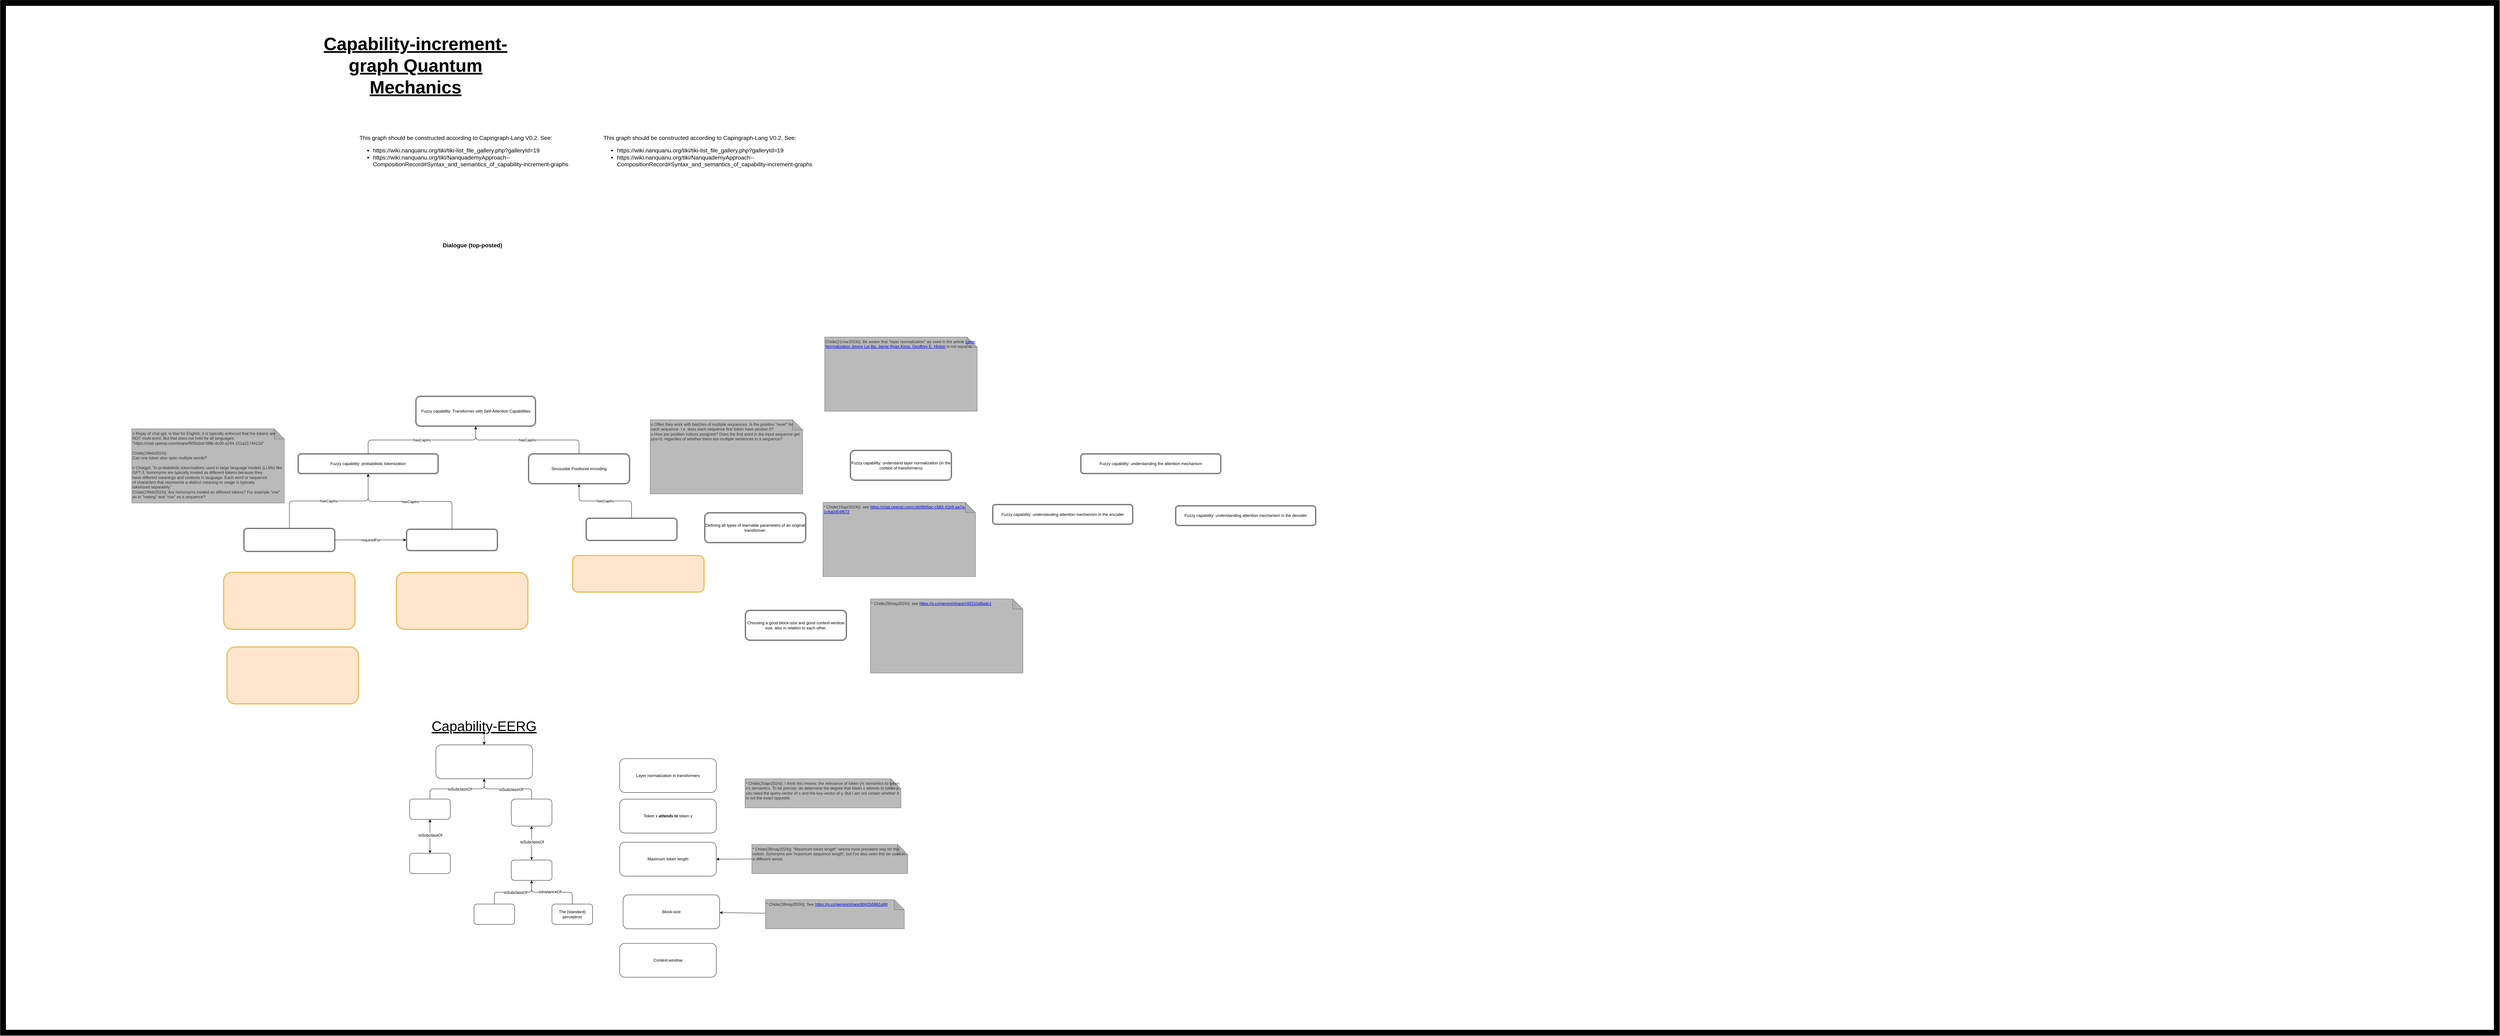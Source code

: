 <mxfile pages="2">
    <diagram id="AA55DDw83Qh9yjEBtLau" name="orcoba-structure">
        <mxGraphModel dx="-3634" dy="8698" grid="1" gridSize="10" guides="1" tooltips="1" connect="1" arrows="1" fold="1" page="1" pageScale="1" pageWidth="850" pageHeight="1100" math="0" shadow="0">
            <root>
                <mxCell id="0"/>
                <mxCell id="1" parent="0"/>
                <mxCell id="4" value="" style="rounded=0;whiteSpace=wrap;html=1;fillColor=none;strokeWidth=17;movable=0;resizable=0;rotatable=0;deletable=0;editable=0;connectable=0;" parent="1" vertex="1">
                    <mxGeometry x="5780" y="-7506.27" width="7360" height="3040" as="geometry"/>
                </mxCell>
                <mxCell id="5" value="Fuzzy capability: Transformer with Self-Attention Capabilities" style="shape=ext;double=1;rounded=1;whiteSpace=wrap;html=1;" parent="1" vertex="1">
                    <mxGeometry x="6997.5" y="-6346" width="355" height="90" as="geometry"/>
                </mxCell>
                <mxCell id="6" value="&amp;nbsp;" style="text;whiteSpace=wrap;html=1;" parent="1" vertex="1">
                    <mxGeometry x="7180" y="-6116" width="30" height="30" as="geometry"/>
                </mxCell>
                <mxCell id="76" value="" style="edgeStyle=none;html=1;" parent="1" source="7" target="8" edge="1">
                    <mxGeometry relative="1" as="geometry"/>
                </mxCell>
                <mxCell id="78" value="" style="edgeStyle=none;html=1;" parent="1" source="7" target="8" edge="1">
                    <mxGeometry relative="1" as="geometry"/>
                </mxCell>
                <mxCell id="7" value="Capability-EERG" style="text;html=1;strokeColor=none;fillColor=none;align=center;verticalAlign=middle;whiteSpace=wrap;rounded=0;fontSize=41;fontStyle=4" parent="1" vertex="1">
                    <mxGeometry x="6980" y="-5386" width="440" height="30" as="geometry"/>
                </mxCell>
                <mxCell id="77" value="" style="edgeStyle=none;html=1;" parent="1" source="8" target="7" edge="1">
                    <mxGeometry relative="1" as="geometry"/>
                </mxCell>
                <mxCell id="8" value="" style="rounded=1;whiteSpace=wrap;html=1;fontSize=12;" parent="1" vertex="1">
                    <mxGeometry x="7057.5" y="-5316" width="285" height="100" as="geometry"/>
                </mxCell>
                <mxCell id="58" value="" style="edgeStyle=none;html=1;" parent="1" source="9" target="21" edge="1">
                    <mxGeometry relative="1" as="geometry"/>
                </mxCell>
                <mxCell id="9" value="" style="rounded=1;whiteSpace=wrap;html=1;fontSize=12;" parent="1" vertex="1">
                    <mxGeometry x="6980" y="-5156" width="120" height="60" as="geometry"/>
                </mxCell>
                <mxCell id="59" value="" style="edgeStyle=none;html=1;" parent="1" source="10" target="11" edge="1">
                    <mxGeometry relative="1" as="geometry"/>
                </mxCell>
                <mxCell id="10" value="" style="rounded=1;whiteSpace=wrap;html=1;fontSize=12;" parent="1" vertex="1">
                    <mxGeometry x="7280" y="-5156" width="120" height="80" as="geometry"/>
                </mxCell>
                <mxCell id="11" value="" style="rounded=1;whiteSpace=wrap;html=1;fontSize=12;" parent="1" vertex="1">
                    <mxGeometry x="7280" y="-4976" width="120" height="60" as="geometry"/>
                </mxCell>
                <mxCell id="12" value="" style="endArrow=classic;html=1;fontSize=12;edgeStyle=orthogonalEdgeStyle;" parent="1" source="9" target="8" edge="1">
                    <mxGeometry relative="1" as="geometry">
                        <mxPoint x="7032.5" y="-5176" as="sourcePoint"/>
                        <mxPoint x="7132.5" y="-5176" as="targetPoint"/>
                    </mxGeometry>
                </mxCell>
                <mxCell id="13" value="Label" style="edgeLabel;resizable=0;html=1;align=center;verticalAlign=middle;" parent="12" connectable="0" vertex="1">
                    <mxGeometry relative="1" as="geometry"/>
                </mxCell>
                <mxCell id="14" value="&lt;div&gt;isSubclassOf&lt;/div&gt;" style="edgeLabel;html=1;align=center;verticalAlign=middle;resizable=0;points=[];fontSize=12;" parent="12" vertex="1" connectable="0">
                    <mxGeometry x="0.07" y="-1" relative="1" as="geometry">
                        <mxPoint as="offset"/>
                    </mxGeometry>
                </mxCell>
                <mxCell id="15" value="" style="endArrow=classic;html=1;fontSize=12;edgeStyle=orthogonalEdgeStyle;" parent="1" source="10" target="8" edge="1">
                    <mxGeometry relative="1" as="geometry">
                        <mxPoint x="7300" y="-5186" as="sourcePoint"/>
                        <mxPoint x="7400" y="-5186" as="targetPoint"/>
                    </mxGeometry>
                </mxCell>
                <mxCell id="16" value="Label" style="edgeLabel;resizable=0;html=1;align=center;verticalAlign=middle;" parent="15" connectable="0" vertex="1">
                    <mxGeometry relative="1" as="geometry"/>
                </mxCell>
                <mxCell id="17" value="&lt;div&gt;isSubclassOf&lt;/div&gt;" style="edgeLabel;html=1;align=center;verticalAlign=middle;resizable=0;points=[];fontSize=12;" parent="15" vertex="1" connectable="0">
                    <mxGeometry x="-0.086" y="2" relative="1" as="geometry">
                        <mxPoint as="offset"/>
                    </mxGeometry>
                </mxCell>
                <mxCell id="18" value="" style="endArrow=classic;html=1;fontSize=12;edgeStyle=orthogonalEdgeStyle;" parent="1" source="11" target="10" edge="1">
                    <mxGeometry relative="1" as="geometry">
                        <mxPoint x="6950" y="-5036" as="sourcePoint"/>
                        <mxPoint x="7090" y="-5086" as="targetPoint"/>
                    </mxGeometry>
                </mxCell>
                <mxCell id="19" value="Label" style="edgeLabel;resizable=0;html=1;align=center;verticalAlign=middle;" parent="18" connectable="0" vertex="1">
                    <mxGeometry relative="1" as="geometry"/>
                </mxCell>
                <mxCell id="20" value="&lt;div&gt;isSubclassOf&lt;/div&gt;" style="edgeLabel;html=1;align=center;verticalAlign=middle;resizable=0;points=[];fontSize=12;" parent="18" vertex="1" connectable="0">
                    <mxGeometry x="0.07" y="-1" relative="1" as="geometry">
                        <mxPoint as="offset"/>
                    </mxGeometry>
                </mxCell>
                <mxCell id="21" value="" style="rounded=1;whiteSpace=wrap;html=1;fontSize=12;" parent="1" vertex="1">
                    <mxGeometry x="6980" y="-4996" width="120" height="60" as="geometry"/>
                </mxCell>
                <mxCell id="22" value="" style="endArrow=classic;html=1;fontSize=12;edgeStyle=orthogonalEdgeStyle;" parent="1" source="21" target="9" edge="1">
                    <mxGeometry relative="1" as="geometry">
                        <mxPoint x="6940" y="-5006" as="sourcePoint"/>
                        <mxPoint x="6940" y="-5086" as="targetPoint"/>
                    </mxGeometry>
                </mxCell>
                <mxCell id="23" value="Label" style="edgeLabel;resizable=0;html=1;align=center;verticalAlign=middle;" parent="22" connectable="0" vertex="1">
                    <mxGeometry relative="1" as="geometry"/>
                </mxCell>
                <mxCell id="24" value="&lt;div&gt;isSubclassOf&lt;/div&gt;" style="edgeLabel;html=1;align=center;verticalAlign=middle;resizable=0;points=[];fontSize=12;" parent="22" vertex="1" connectable="0">
                    <mxGeometry x="0.07" y="-1" relative="1" as="geometry">
                        <mxPoint as="offset"/>
                    </mxGeometry>
                </mxCell>
                <mxCell id="25" value="" style="rounded=1;whiteSpace=wrap;html=1;fontSize=12;" parent="1" vertex="1">
                    <mxGeometry x="7170" y="-4846" width="120" height="60" as="geometry"/>
                </mxCell>
                <mxCell id="26" value="&lt;div&gt;The (standard) perceptron&lt;br&gt;&lt;/div&gt;" style="rounded=1;whiteSpace=wrap;html=1;fontSize=12;" parent="1" vertex="1">
                    <mxGeometry x="7400" y="-4846" width="120" height="60" as="geometry"/>
                </mxCell>
                <mxCell id="27" value="" style="endArrow=classic;html=1;fontSize=12;edgeStyle=orthogonalEdgeStyle;" parent="1" source="25" target="11" edge="1">
                    <mxGeometry relative="1" as="geometry">
                        <mxPoint x="7209.76" y="-4911" as="sourcePoint"/>
                        <mxPoint x="7209.76" y="-5021" as="targetPoint"/>
                    </mxGeometry>
                </mxCell>
                <mxCell id="28" value="Label" style="edgeLabel;resizable=0;html=1;align=center;verticalAlign=middle;" parent="27" connectable="0" vertex="1">
                    <mxGeometry relative="1" as="geometry"/>
                </mxCell>
                <mxCell id="29" value="&lt;div&gt;isSubclassOf&lt;/div&gt;" style="edgeLabel;html=1;align=center;verticalAlign=middle;resizable=0;points=[];fontSize=12;" parent="27" vertex="1" connectable="0">
                    <mxGeometry x="0.07" y="-1" relative="1" as="geometry">
                        <mxPoint as="offset"/>
                    </mxGeometry>
                </mxCell>
                <mxCell id="30" value="" style="endArrow=classic;html=1;fontSize=12;edgeStyle=orthogonalEdgeStyle;" parent="1" source="26" target="11" edge="1">
                    <mxGeometry relative="1" as="geometry">
                        <mxPoint x="7260" y="-4836" as="sourcePoint"/>
                        <mxPoint x="7350" y="-4906" as="targetPoint"/>
                    </mxGeometry>
                </mxCell>
                <mxCell id="31" value="Label" style="edgeLabel;resizable=0;html=1;align=center;verticalAlign=middle;" parent="30" connectable="0" vertex="1">
                    <mxGeometry relative="1" as="geometry"/>
                </mxCell>
                <mxCell id="32" value="isInstanceOf" style="edgeLabel;html=1;align=center;verticalAlign=middle;resizable=0;points=[];fontSize=12;" parent="30" vertex="1" connectable="0">
                    <mxGeometry x="0.07" y="-1" relative="1" as="geometry">
                        <mxPoint as="offset"/>
                    </mxGeometry>
                </mxCell>
                <mxCell id="33" value="" style="shape=ext;double=1;rounded=1;whiteSpace=wrap;html=1;fontSize=12;" parent="1" vertex="1">
                    <mxGeometry x="6970" y="-5953.5" width="270" height="65" as="geometry"/>
                </mxCell>
                <mxCell id="34" value="Sinusoidal Positional encoding" style="shape=ext;double=1;rounded=1;whiteSpace=wrap;html=1;fontSize=12;" parent="1" vertex="1">
                    <mxGeometry x="7330" y="-6176" width="300" height="90" as="geometry"/>
                </mxCell>
                <mxCell id="35" value="" style="shape=ext;double=1;rounded=1;whiteSpace=wrap;html=1;fontSize=12;" parent="1" vertex="1">
                    <mxGeometry x="6490" y="-5956" width="270" height="70" as="geometry"/>
                </mxCell>
                <mxCell id="36" value="" style="shape=ext;double=1;rounded=1;whiteSpace=wrap;html=1;fontSize=12;align=left;fillColor=#ffe6cc;strokeColor=#d79b00;" parent="1" vertex="1">
                    <mxGeometry x="6940" y="-5826" width="390" height="170" as="geometry"/>
                </mxCell>
                <mxCell id="37" value="" style="shape=ext;double=1;rounded=1;whiteSpace=wrap;html=1;fontSize=12;align=left;fillColor=#ffe6cc;strokeColor=#d79b00;" parent="1" vertex="1">
                    <mxGeometry x="7460" y="-5876" width="390" height="110" as="geometry"/>
                </mxCell>
                <mxCell id="38" value="Fuzzy capability: probabilistic tokenization" style="shape=ext;double=1;rounded=1;whiteSpace=wrap;html=1;fontSize=12;align=center;verticalAlign=middle;" parent="1" vertex="1">
                    <mxGeometry x="6650" y="-6176" width="415" height="60" as="geometry"/>
                </mxCell>
                <mxCell id="39" value="" style="endArrow=classic;html=1;fontSize=12;edgeStyle=orthogonalEdgeStyle;" parent="1" source="35" target="38" edge="1">
                    <mxGeometry relative="1" as="geometry">
                        <mxPoint x="6750" y="-6066" as="sourcePoint"/>
                        <mxPoint x="6850" y="-6066" as="targetPoint"/>
                    </mxGeometry>
                </mxCell>
                <mxCell id="40" value="&lt;div&gt;hasCapInc&lt;/div&gt;" style="edgeLabel;resizable=0;html=1;align=center;verticalAlign=middle;" parent="39" connectable="0" vertex="1">
                    <mxGeometry relative="1" as="geometry"/>
                </mxCell>
                <mxCell id="41" value="" style="endArrow=classic;html=1;fontSize=12;edgeStyle=orthogonalEdgeStyle;" parent="1" source="33" target="38" edge="1">
                    <mxGeometry relative="1" as="geometry">
                        <mxPoint x="6725.034" y="-5961" as="sourcePoint"/>
                        <mxPoint x="6867.517" y="-6106" as="targetPoint"/>
                    </mxGeometry>
                </mxCell>
                <mxCell id="42" value="&lt;div&gt;hasCapInc&lt;/div&gt;" style="edgeLabel;resizable=0;html=1;align=center;verticalAlign=middle;" parent="41" connectable="0" vertex="1">
                    <mxGeometry relative="1" as="geometry"/>
                </mxCell>
                <mxCell id="43" value="" style="endArrow=classic;html=1;fontSize=12;edgeStyle=orthogonalEdgeStyle;" parent="1" source="35" target="33" edge="1">
                    <mxGeometry relative="1" as="geometry">
                        <mxPoint x="6790" y="-5921.34" as="sourcePoint"/>
                        <mxPoint x="6890" y="-5921.34" as="targetPoint"/>
                    </mxGeometry>
                </mxCell>
                <mxCell id="44" value="requiredFor" style="edgeLabel;resizable=0;html=1;align=center;verticalAlign=middle;" parent="43" connectable="0" vertex="1">
                    <mxGeometry relative="1" as="geometry"/>
                </mxCell>
                <mxCell id="45" value="" style="endArrow=classic;html=1;fontSize=12;edgeStyle=orthogonalEdgeStyle;" parent="1" source="38" target="5" edge="1">
                    <mxGeometry relative="1" as="geometry">
                        <mxPoint x="7432.5" y="-6023.5" as="sourcePoint"/>
                        <mxPoint x="7185" y="-6186" as="targetPoint"/>
                    </mxGeometry>
                </mxCell>
                <mxCell id="46" value="&lt;div&gt;hasCapInc&lt;/div&gt;" style="edgeLabel;resizable=0;html=1;align=center;verticalAlign=middle;" parent="45" connectable="0" vertex="1">
                    <mxGeometry relative="1" as="geometry"/>
                </mxCell>
                <mxCell id="47" value="" style="endArrow=classic;html=1;fontSize=12;edgeStyle=orthogonalEdgeStyle;" parent="1" source="34" target="5" edge="1">
                    <mxGeometry relative="1" as="geometry">
                        <mxPoint x="6867.5" y="-6166" as="sourcePoint"/>
                        <mxPoint x="7185" y="-6246" as="targetPoint"/>
                    </mxGeometry>
                </mxCell>
                <mxCell id="48" value="&lt;div&gt;hasCapInc&lt;/div&gt;" style="edgeLabel;resizable=0;html=1;align=center;verticalAlign=middle;" parent="47" connectable="0" vertex="1">
                    <mxGeometry relative="1" as="geometry"/>
                </mxCell>
                <mxCell id="49" value="" style="shape=ext;double=1;rounded=1;whiteSpace=wrap;html=1;fontSize=12;align=center;verticalAlign=middle;" parent="1" vertex="1">
                    <mxGeometry x="7500" y="-5986" width="270" height="67.5" as="geometry"/>
                </mxCell>
                <mxCell id="50" value="" style="endArrow=classic;html=1;fontSize=12;edgeStyle=orthogonalEdgeStyle;" parent="1" source="49" target="34" edge="1">
                    <mxGeometry relative="1" as="geometry">
                        <mxPoint x="7115" y="-5943.5" as="sourcePoint"/>
                        <mxPoint x="6867.571" y="-6106" as="targetPoint"/>
                    </mxGeometry>
                </mxCell>
                <mxCell id="51" value="&lt;div&gt;hasCapInc&lt;/div&gt;" style="edgeLabel;resizable=0;html=1;align=center;verticalAlign=middle;" parent="50" connectable="0" vertex="1">
                    <mxGeometry relative="1" as="geometry"/>
                </mxCell>
                <mxCell id="52" value="" style="shape=ext;double=1;rounded=1;whiteSpace=wrap;html=1;fontSize=12;align=left;fillColor=#ffe6cc;strokeColor=#d79b00;" parent="1" vertex="1">
                    <mxGeometry x="6430" y="-5826" width="390" height="170" as="geometry"/>
                </mxCell>
                <mxCell id="53" value="" style="shape=ext;double=1;rounded=1;whiteSpace=wrap;html=1;fontSize=12;align=left;fillColor=#ffe6cc;strokeColor=#d79b00;" parent="1" vertex="1">
                    <mxGeometry x="6440" y="-5606" width="390" height="170" as="geometry"/>
                </mxCell>
                <mxCell id="54" value="&lt;div style=&quot;text-align: left; font-size: 17px;&quot;&gt;&lt;span style=&quot;background-color: initial; font-size: 17px;&quot;&gt;&lt;b style=&quot;font-size: 17px;&quot;&gt;Dialogue (top-posted)&lt;/b&gt;&lt;/span&gt;&lt;/div&gt;&lt;br&gt;&lt;div style=&quot;text-align: left; font-size: 17px;&quot;&gt;&lt;span style=&quot;font-size: 17px; background-color: initial;&quot;&gt;&lt;br&gt;&lt;/span&gt;&lt;/div&gt;&lt;font style=&quot;font-size: 17px;&quot;&gt;&lt;br style=&quot;font-size: 17px;&quot;&gt;&lt;/font&gt;" style="text;html=1;strokeColor=none;fillColor=none;align=center;verticalAlign=middle;whiteSpace=wrap;rounded=0;fontSize=17;" parent="1" vertex="1">
                    <mxGeometry x="6676.69" y="-6930" width="976.63" height="340" as="geometry"/>
                </mxCell>
                <mxCell id="56" value="&lt;font style=&quot;&quot;&gt;&lt;br&gt;This graph should be constructed according to Capingraph-Lang V0.2. See:&lt;br&gt;&lt;ul style=&quot;&quot;&gt;&lt;li style=&quot;&quot;&gt;&lt;font style=&quot;&quot;&gt;https://wiki.nanquanu.org/tiki/tiki-list_file_gallery.php?galleryId=19&lt;br style=&quot;font-size: 17px;&quot;&gt;&lt;/font&gt;&lt;/li&gt;&lt;li style=&quot;&quot;&gt;&lt;font style=&quot;&quot;&gt;https://wiki.nanquanu.org/tiki/NanquademyApproach--CompositionRecord#Syntax_and_semantics_of_capability-increment-graphs&lt;br&gt;&lt;/font&gt;&lt;/li&gt;&lt;/ul&gt;&lt;/font&gt;" style="text;html=1;strokeColor=none;fillColor=none;align=left;verticalAlign=middle;whiteSpace=wrap;rounded=0;fontSize=17;" parent="1" vertex="1">
                    <mxGeometry x="6830" y="-7200" width="690" height="260" as="geometry"/>
                </mxCell>
                <mxCell id="57" value="&lt;div align=&quot;left&quot;&gt;o Reply of chat gpt, is that for English, it is typically enforced that the tokens are NOT multi-word. But that does not hold for all languages: &quot;https://chat.openai.com/share/f005d2af-0f8b-4c00-a244-151a2174412d&quot;&lt;br&gt;&lt;/div&gt;&lt;div align=&quot;left&quot;&gt;&lt;br&gt;&lt;/div&gt;&lt;div align=&quot;left&quot;&gt;Chide(24feb2024)|: &lt;br&gt;&lt;/div&gt;Can one token also span multiple words?&lt;br&gt;&lt;br&gt;o Chatgpt: &quot;In probabilistic tokenizations used in large language models (LLMs) like&lt;br&gt; GPT-3, homonyms are typically treated as different tokens because they &lt;br&gt;have different meanings and contexts in language. Each word or sequence &lt;br&gt;of characters that represents a distinct meaning or usage is typically &lt;br&gt;tokenized separately.&quot;&lt;br&gt;Chide(24feb2024)|: Are homonyms treated as different tokens? For example &quot;row&quot; as in &quot;rowing&quot; and &quot;row&quot; as a sequence?" style="shape=note;whiteSpace=wrap;html=1;backgroundOutline=1;darkOpacity=0.05;fillColor=#BABABA;strokeColor=#666666;fontColor=#333333;verticalAlign=top;align=left;" parent="1" vertex="1">
                    <mxGeometry x="6160" y="-6249.09" width="450" height="219.09" as="geometry"/>
                </mxCell>
                <mxCell id="61" value="Fuzzy capability: understand layer normalization (in the context of transformers)" style="shape=ext;double=1;rounded=1;whiteSpace=wrap;html=1;fontSize=12;" parent="1" vertex="1">
                    <mxGeometry x="8280" y="-6186.41" width="300" height="90" as="geometry"/>
                </mxCell>
                <mxCell id="60" value="o Often they work with batches of multiple sequences. Is the position &quot;reset&quot; for each sequence. I.e. does each sequence first token have positon 0?&lt;br&gt;o How are position indices assigned? Does the first word in the input sequence get pos=0, regardles of whether there are multiple sentences in a sequence?" style="shape=note;whiteSpace=wrap;html=1;backgroundOutline=1;darkOpacity=0.05;fillColor=#BABABA;strokeColor=#666666;fontColor=#333333;verticalAlign=top;align=left;" parent="1" vertex="1">
                    <mxGeometry x="7690" y="-6275.93" width="450" height="219.09" as="geometry"/>
                </mxCell>
                <mxCell id="62" value="Layer normalization in transformers" style="rounded=1;whiteSpace=wrap;html=1;fontSize=12;" parent="1" vertex="1">
                    <mxGeometry x="7600" y="-5275.39" width="285" height="100" as="geometry"/>
                </mxCell>
                <mxCell id="64" value="Chide(21mar2024)|: Be aware that &quot;layer normalization&quot; as used in the article &lt;a href=&quot;https://arxiv.org/abs/1607.064&quot;&gt;Layer Normalization Jimmy Lei Ba, Jamie Ryan Kiros, Geoffrey E. Hinton&lt;/a&gt; is not equal to " style="shape=note;whiteSpace=wrap;html=1;backgroundOutline=1;darkOpacity=0.05;fillColor=#BABABA;strokeColor=#666666;fontColor=#333333;verticalAlign=top;align=left;" parent="1" vertex="1">
                    <mxGeometry x="8205" y="-6520" width="450" height="219.09" as="geometry"/>
                </mxCell>
                <mxCell id="65" value="Defining all types of learnable parameters of an original transformer." style="shape=ext;double=1;rounded=1;whiteSpace=wrap;html=1;fontSize=12;" parent="1" vertex="1">
                    <mxGeometry x="7850" y="-6002.09" width="300" height="90" as="geometry"/>
                </mxCell>
                <mxCell id="66" value="* Chide(15apr2024)|: see &lt;a href=&quot;https://chat.openai.com/c/b08fd5ac-c583-41b9-aa7a-1c6a0d04f572&quot;&gt;https://chat.openai.com/c/b08fd5ac-c583-41b9-aa7a-1c6a0d04f572&lt;br&gt;&lt;/a&gt;" style="shape=note;whiteSpace=wrap;html=1;backgroundOutline=1;darkOpacity=0.05;fillColor=#BABABA;strokeColor=#666666;fontColor=#333333;verticalAlign=top;align=left;" parent="1" vertex="1">
                    <mxGeometry x="8200" y="-6031.94" width="450" height="219.09" as="geometry"/>
                </mxCell>
                <mxCell id="67" value="Token x &lt;i&gt;&lt;b&gt;attends to&lt;/b&gt;&lt;/i&gt; token y" style="rounded=1;whiteSpace=wrap;html=1;fontSize=12;" parent="1" vertex="1">
                    <mxGeometry x="7600" y="-5155.61" width="285" height="100" as="geometry"/>
                </mxCell>
                <mxCell id="68" value="* Chide(20apr2024)|: I think this means: the relevance of token y's semantics to token x's semantics. To be precise: do determine the degree that token x attends to token y, you need the query-vector of x and the key-vector of y. But I am not certain whether it is not the exact opposite." style="shape=note;whiteSpace=wrap;html=1;backgroundOutline=1;darkOpacity=0.05;fillColor=#BABABA;strokeColor=#666666;fontColor=#333333;verticalAlign=top;align=left;" parent="1" vertex="1">
                    <mxGeometry x="7970" y="-5216" width="460" height="86" as="geometry"/>
                </mxCell>
                <mxCell id="G549q7PqP6DxDfEcH7zm-68" value="Fuzzy capability: understanding the attention mechanism" style="shape=ext;double=1;rounded=1;whiteSpace=wrap;html=1;fontSize=12;align=center;verticalAlign=middle;" parent="1" vertex="1">
                    <mxGeometry x="8960" y="-6176" width="415" height="60" as="geometry"/>
                </mxCell>
                <mxCell id="G549q7PqP6DxDfEcH7zm-69" value="Fuzzy capability: understanding attention mechanism in the encoder" style="shape=ext;double=1;rounded=1;whiteSpace=wrap;html=1;fontSize=12;align=center;verticalAlign=middle;" parent="1" vertex="1">
                    <mxGeometry x="8700" y="-6026.41" width="415" height="60" as="geometry"/>
                </mxCell>
                <mxCell id="G549q7PqP6DxDfEcH7zm-70" value="Fuzzy capability: understanding attention mechanism in the decoder" style="shape=ext;double=1;rounded=1;whiteSpace=wrap;html=1;fontSize=12;align=center;verticalAlign=middle;" parent="1" vertex="1">
                    <mxGeometry x="9240" y="-6022.66" width="415" height="60" as="geometry"/>
                </mxCell>
                <mxCell id="69" value="Maximum token length" style="rounded=1;whiteSpace=wrap;html=1;fontSize=12;" parent="1" vertex="1">
                    <mxGeometry x="7600" y="-5028.54" width="285" height="100" as="geometry"/>
                </mxCell>
                <mxCell id="70" value="Block-size" style="rounded=1;whiteSpace=wrap;html=1;fontSize=12;" parent="1" vertex="1">
                    <mxGeometry x="7610" y="-4873" width="285" height="100" as="geometry"/>
                </mxCell>
                <mxCell id="71" value="Context-window" style="rounded=1;whiteSpace=wrap;html=1;fontSize=12;" parent="1" vertex="1">
                    <mxGeometry x="7600" y="-4730" width="285" height="100" as="geometry"/>
                </mxCell>
                <mxCell id="73" style="edgeStyle=none;html=1;exitX=0;exitY=0.5;exitDx=0;exitDy=0;exitPerimeter=0;entryX=1;entryY=0.5;entryDx=0;entryDy=0;" parent="1" source="72" target="69" edge="1">
                    <mxGeometry relative="1" as="geometry"/>
                </mxCell>
                <mxCell id="72" value="* Chide(28may2024)|: &quot;Maximum token length&quot; seems most prevalent way for this notion. Synonyms are &quot;maximum sequence length', but I've also seen this be used in a different sense." style="shape=note;whiteSpace=wrap;html=1;backgroundOutline=1;darkOpacity=0.05;fillColor=#BABABA;strokeColor=#666666;fontColor=#333333;verticalAlign=top;align=left;" parent="1" vertex="1">
                    <mxGeometry x="7990" y="-5022" width="460" height="86" as="geometry"/>
                </mxCell>
                <mxCell id="75" style="edgeStyle=none;html=1;" parent="1" source="74" target="70" edge="1">
                    <mxGeometry relative="1" as="geometry"/>
                </mxCell>
                <mxCell id="74" value="* Chide(28may2024)|: See &lt;a href=&quot;https://g.co/gemini/share/6042b5861a90&quot;&gt;https://g.co/gemini/share/6042b5861a90&lt;br&gt;&lt;/a&gt;" style="shape=note;whiteSpace=wrap;html=1;backgroundOutline=1;darkOpacity=0.05;fillColor=#BABABA;strokeColor=#666666;fontColor=#333333;verticalAlign=top;align=left;" parent="1" vertex="1">
                    <mxGeometry x="8030" y="-4859" width="410" height="86" as="geometry"/>
                </mxCell>
                <mxCell id="ynwPB2oFPbzzlWKqPaWK-75" value="Choosing a good block-size and good context-window size, also in relation to each other." style="shape=ext;double=1;rounded=1;whiteSpace=wrap;html=1;fontSize=12;" parent="1" vertex="1">
                    <mxGeometry x="7970" y="-5713.94" width="300" height="90" as="geometry"/>
                </mxCell>
                <mxCell id="ynwPB2oFPbzzlWKqPaWK-76" value="* Chide(28may2024)|: see &lt;a href=&quot;https://g.co/gemini/share/c93210d8adc1&quot;&gt;https://g.co/gemini/share/c93210d8adc1&lt;/a&gt;" style="shape=note;whiteSpace=wrap;html=1;backgroundOutline=1;darkOpacity=0.05;fillColor=#BABABA;strokeColor=#666666;fontColor=#333333;verticalAlign=top;align=left;" parent="1" vertex="1">
                    <mxGeometry x="8340" y="-5747.06" width="450" height="219.09" as="geometry"/>
                </mxCell>
                <mxCell id="eBQuyIYxfwORe-5xOfRY-238" value="&lt;div style=&quot;font-size: 53px;&quot;&gt;Capability-increment-graph Quantum Mechanics&lt;br&gt;&lt;/div&gt;&lt;div style=&quot;font-size: 53px;&quot;&gt;&lt;br style=&quot;font-size: 53px;&quot;&gt;&lt;/div&gt;" style="text;html=1;strokeColor=none;fillColor=none;align=center;verticalAlign=middle;whiteSpace=wrap;rounded=0;fontSize=53;fontStyle=5" parent="1" vertex="1">
                    <mxGeometry x="6714.8" y="-7440" width="565.2" height="300" as="geometry"/>
                </mxCell>
                <mxCell id="eBQuyIYxfwORe-5xOfRY-407" value="&lt;font style=&quot;&quot;&gt;&lt;br&gt;This graph should be constructed according to Capingraph-Lang V0.2. See:&lt;br&gt;&lt;ul style=&quot;&quot;&gt;&lt;li style=&quot;&quot;&gt;&lt;font style=&quot;&quot;&gt;https://wiki.nanquanu.org/tiki/tiki-list_file_gallery.php?galleryId=19&lt;br style=&quot;font-size: 17px;&quot;&gt;&lt;/font&gt;&lt;/li&gt;&lt;li style=&quot;&quot;&gt;&lt;font style=&quot;&quot;&gt;https://wiki.nanquanu.org/tiki/NanquademyApproach--CompositionRecord#Syntax_and_semantics_of_capability-increment-graphs&lt;br&gt;&lt;/font&gt;&lt;/li&gt;&lt;/ul&gt;&lt;/font&gt;" style="text;html=1;strokeColor=none;fillColor=none;align=left;verticalAlign=middle;whiteSpace=wrap;rounded=0;fontSize=17;" parent="1" vertex="1">
                    <mxGeometry x="7550" y="-7200" width="690" height="260" as="geometry"/>
                </mxCell>
            </root>
        </mxGraphModel>
    </diagram>
    <diagram id="sD7p5IzPbQsNOeiUjZur" name="domain-eerg">
        <mxGraphModel dx="733" dy="1668" grid="1" gridSize="10" guides="1" tooltips="1" connect="1" arrows="1" fold="1" page="1" pageScale="1" pageWidth="827" pageHeight="1169" math="1" shadow="0">
            <root>
                <mxCell id="mkhQnHASV8la3oyavxDH-0"/>
                <mxCell id="mkhQnHASV8la3oyavxDH-1" parent="mkhQnHASV8la3oyavxDH-0"/>
                <mxCell id="5diD1ClXFeKk2aU0JZf7-10" value="The growth-function as defined in Learning_From_Data_Book__Abu-Mostafa" style="ellipse;shape=doubleEllipse;whiteSpace=wrap;html=1;aspect=fixed;" parent="mkhQnHASV8la3oyavxDH-1" vertex="1">
                    <mxGeometry x="1430" y="-80" width="233.34" height="140" as="geometry"/>
                </mxCell>
                <mxCell id="5diD1ClXFeKk2aU0JZf7-11" value="Shattering as defined in Learning_From_Data_Book__Abu-Mostafa" style="ellipse;shape=doubleEllipse;whiteSpace=wrap;html=1;aspect=fixed;" parent="mkhQnHASV8la3oyavxDH-1" vertex="1">
                    <mxGeometry x="1180" y="40" width="233.34" height="140" as="geometry"/>
                </mxCell>
                <mxCell id="5diD1ClXFeKk2aU0JZf7-12" value="&lt;div&gt;Hoeffdings inequality&lt;/div&gt;" style="ellipse;shape=doubleEllipse;whiteSpace=wrap;html=1;aspect=fixed;" parent="mkhQnHASV8la3oyavxDH-1" vertex="1">
                    <mxGeometry x="970" width="183.34" height="110" as="geometry"/>
                </mxCell>
                <mxCell id="5diD1ClXFeKk2aU0JZf7-13" value="Hoeffding's equation applied to bounding the TODO as defined in Learning_From_Data_Book__Abu-Mostafa" style="ellipse;shape=doubleEllipse;whiteSpace=wrap;html=1;aspect=fixed;" parent="mkhQnHASV8la3oyavxDH-1" vertex="1">
                    <mxGeometry x="640" y="80" width="300" height="180" as="geometry"/>
                </mxCell>
                <mxCell id="5diD1ClXFeKk2aU0JZf7-14" value="E_out as defined in Learning_From_Data_Book__Abu-Mostafa." style="ellipse;shape=doubleEllipse;whiteSpace=wrap;html=1;aspect=fixed;" parent="mkhQnHASV8la3oyavxDH-1" vertex="1">
                    <mxGeometry x="1070" y="200" width="216.67" height="130" as="geometry"/>
                </mxCell>
                <mxCell id="5diD1ClXFeKk2aU0JZf7-15" value="E_in as defined in Learning_From_Data_Book__Abu-Mostafa." style="ellipse;shape=doubleEllipse;whiteSpace=wrap;html=1;aspect=fixed;" parent="mkhQnHASV8la3oyavxDH-1" vertex="1">
                    <mxGeometry x="724" y="390" width="233.34" height="140" as="geometry"/>
                </mxCell>
                <mxCell id="5diD1ClXFeKk2aU0JZf7-16" value="The probability that E_in differs more than epsilon from E_out." style="ellipse;shape=doubleEllipse;whiteSpace=wrap;html=1;aspect=fixed;" parent="mkhQnHASV8la3oyavxDH-1" vertex="1">
                    <mxGeometry x="957.34" y="460" width="216.67" height="130" as="geometry"/>
                </mxCell>
                <mxCell id="_HDEkHVqpnRfGhPBlJo7-0" value="&lt;div&gt;[node17mar2021_0111]&lt;/div&gt;&lt;div&gt;&lt;br&gt;&lt;/div&gt;&lt;div&gt; * DrO(17mar2021)|: In my current opinion &quot;error estimation&quot; is a better name than in of sample error in the scope of machine learning. In sample error is used in d Learning_From_Data_Book__Abu-Mostafa. Error estimation is closer to the purpose of the in sample error, and moreover, it resonates with terminology from statistics (estimators), I think it makes it easier for people to understand the material.&lt;/div&gt;" style="ellipse;shape=doubleEllipse;whiteSpace=wrap;html=1;aspect=fixed;" parent="mkhQnHASV8la3oyavxDH-1" vertex="1">
                    <mxGeometry x="770" y="-360" width="550" height="330" as="geometry"/>
                </mxCell>
                <mxCell id="_HDEkHVqpnRfGhPBlJo7-1" value="* DrO(17mar2021)|: I thik that &quot;true error&quot; is a better name than &quot;out of sample error&quot;. For an explanation, see[node17mar2021_0111]]" style="ellipse;shape=doubleEllipse;whiteSpace=wrap;html=1;aspect=fixed;" parent="mkhQnHASV8la3oyavxDH-1" vertex="1">
                    <mxGeometry x="1330" y="-300" width="316.67" height="190" as="geometry"/>
                </mxCell>
                <mxCell id="_HDEkHVqpnRfGhPBlJo7-2" value="The notion &quot;in sample error&quot; as defined in Learning_From_Data_Book__Abu-Mostafa." style="ellipse;shape=doubleEllipse;whiteSpace=wrap;html=1;aspect=fixed;" parent="mkhQnHASV8la3oyavxDH-1" vertex="1">
                    <mxGeometry x="1220" y="-530" width="316.67" height="190" as="geometry"/>
                </mxCell>
                <mxCell id="7fAkMwq1MPJKWgg3LfOY-0" value="&lt;div&gt;The VC dimension.&lt;/div&gt;" style="ellipse;shape=doubleEllipse;whiteSpace=wrap;html=1;aspect=fixed;" parent="mkhQnHASV8la3oyavxDH-1" vertex="1">
                    <mxGeometry x="1737" y="-230" width="183.34" height="110" as="geometry"/>
                </mxCell>
                <mxCell id="7fAkMwq1MPJKWgg3LfOY-1" value="VC dimension = Vapnik-Chervonenkis dimension" style="ellipse;shape=doubleEllipse;whiteSpace=wrap;html=1;aspect=fixed;" parent="mkhQnHASV8la3oyavxDH-1" vertex="1">
                    <mxGeometry x="1646.67" y="-550" width="316.67" height="190" as="geometry"/>
                </mxCell>
                <mxCell id="7fAkMwq1MPJKWgg3LfOY-2" value="Machine learning is broader than artificial neural networks" style="ellipse;shape=doubleEllipse;whiteSpace=wrap;html=1;aspect=fixed;" parent="mkhQnHASV8la3oyavxDH-1" vertex="1">
                    <mxGeometry x="1712" y="-80" width="366.67" height="220" as="geometry"/>
                </mxCell>
                <mxCell id="7fAkMwq1MPJKWgg3LfOY-3" value="&lt;div&gt;Most important learning models in machine learning include:&lt;/div&gt;&lt;div&gt;&lt;ul&gt;&lt;li&gt;&lt;div align=&quot;left&quot;&gt;Support Vector Machines&lt;/div&gt;&lt;/li&gt;&lt;li&gt;&lt;div align=&quot;left&quot;&gt;Decision Trees&lt;/div&gt;&lt;/li&gt;&lt;li&gt;&lt;div align=&quot;left&quot;&gt;Bayesian networks&lt;br&gt;&lt;/div&gt;&lt;/li&gt;&lt;li&gt;&lt;div align=&quot;left&quot;&gt;Artificial Neural Networks&lt;/div&gt;&lt;/li&gt;&lt;li&gt;&lt;div align=&quot;left&quot;&gt;Genetic algorithms&lt;/div&gt;&lt;/li&gt;&lt;li&gt;&lt;div align=&quot;left&quot;&gt;Regression analysis&lt;br&gt;&lt;/div&gt;&lt;div align=&quot;left&quot;&gt;&lt;br&gt;&lt;/div&gt;&lt;/li&gt;&lt;/ul&gt;&lt;/div&gt;" style="ellipse;shape=doubleEllipse;whiteSpace=wrap;html=1;aspect=fixed;" parent="mkhQnHASV8la3oyavxDH-1" vertex="1">
                    <mxGeometry x="1660" y="160" width="433.34" height="260" as="geometry"/>
                </mxCell>
                <mxCell id="UAjhjAp1iWfRPDavXgby-0" value="TheVC dimension is equal to the smallest breakpoint minus one." style="ellipse;shape=doubleEllipse;whiteSpace=wrap;html=1;aspect=fixed;" parent="mkhQnHASV8la3oyavxDH-1" vertex="1">
                    <mxGeometry x="2000" y="-420" width="316.67" height="190" as="geometry"/>
                </mxCell>
                <mxCell id="UAjhjAp1iWfRPDavXgby-1" value="The VC dimension and breakpoints differ trivially from each other (are conceptually almost synonyms)." style="ellipse;shape=doubleEllipse;whiteSpace=wrap;html=1;aspect=fixed;" parent="mkhQnHASV8la3oyavxDH-1" vertex="1">
                    <mxGeometry x="2130" y="-170" width="316.67" height="190" as="geometry"/>
                </mxCell>
                <mxCell id="UAjhjAp1iWfRPDavXgby-2" value="Bonsaiguigo: confuser: the way Abu-Mostafa introduced the VC dimension, made me think that it added something that was new in comparison to what had been treated so far in the book. So, I was looking for more behind than there actually was. &quot;Is this really everything&quot; &quot;Is it just conceptually synomous to the smallest break-point? (Literally it is the smallest breakpoint minus one.) Why didn't you say so immediately!&quot;" style="ellipse;shape=doubleEllipse;whiteSpace=wrap;html=1;aspect=fixed;" parent="mkhQnHASV8la3oyavxDH-1" vertex="1">
                    <mxGeometry x="2170" y="50" width="580" height="348" as="geometry"/>
                </mxCell>
                <mxCell id="o6MmLh12jpvZ9Ku102jC-0" value="Meaning of the notion &quot;variable&quot; in the context of machine learning (assuming nothing in addition)." style="ellipse;shape=doubleEllipse;whiteSpace=wrap;html=1;aspect=fixed;" parent="mkhQnHASV8la3oyavxDH-1" vertex="1">
                    <mxGeometry x="280.0" y="-740" width="333.34" height="200" as="geometry"/>
                </mxCell>
                <mxCell id="o6MmLh12jpvZ9Ku102jC-1" value="A variable in the context of machine learning is one of the elements of the input vector. It typically represents a property of something, for example, &quot;the gender of a person&quot;, the &quot;height of a person&quot;." style="ellipse;shape=doubleEllipse;whiteSpace=wrap;html=1;aspect=fixed;" parent="mkhQnHASV8la3oyavxDH-1" vertex="1">
                    <mxGeometry x="390" y="-370" width="350" height="210" as="geometry"/>
                </mxCell>
                <mxCell id="o6MmLh12jpvZ9Ku102jC-2" value="The common interpretation of the notion variable in the context of machine learning (not knowing additional things), is as it is used commonly in physics and statistics - &lt;b&gt;not&lt;/b&gt; as it is used in mathematics. So, as a property of something or some state of affairs, such as haircolor of person, or the wheel diameter of the wheels of a bicycle." style="ellipse;shape=doubleEllipse;whiteSpace=wrap;html=1;aspect=fixed;" parent="mkhQnHASV8la3oyavxDH-1" vertex="1">
                    <mxGeometry x="585.99" y="-610" width="384.01" height="230.4" as="geometry"/>
                </mxCell>
                <mxCell id="rJGG0wWM0xbdfZ-Fy-h7-0" value="You have binary logistic regression and multi-class logistic regression" style="ellipse;shape=doubleEllipse;whiteSpace=wrap;html=1;aspect=fixed;" parent="mkhQnHASV8la3oyavxDH-1" vertex="1">
                    <mxGeometry x="1274" y="420" width="316.67" height="190" as="geometry"/>
                </mxCell>
                <mxCell id="rJGG0wWM0xbdfZ-Fy-h7-1" value="Synonyms for multi-class logistic regression are: multinomial LR, polytomous LR." style="ellipse;shape=doubleEllipse;whiteSpace=wrap;html=1;aspect=fixed;" parent="mkhQnHASV8la3oyavxDH-1" vertex="1">
                    <mxGeometry x="1083" y="610" width="316.67" height="190" as="geometry"/>
                </mxCell>
                <mxCell id="rJGG0wWM0xbdfZ-Fy-h7-6" value="" style="group;fontStyle=4;container=1;" parent="mkhQnHASV8la3oyavxDH-1" vertex="1" connectable="0">
                    <mxGeometry x="1320.0" y="770" width="316.67" height="300" as="geometry"/>
                </mxCell>
                <mxCell id="rJGG0wWM0xbdfZ-Fy-h7-4" value="&amp;nbsp;The machine learning problem is only specific to machine learning for the learning algorithm, the rest is the standard problem in statistics." style="ellipse;shape=doubleEllipse;whiteSpace=wrap;html=1;aspect=fixed;" parent="rJGG0wWM0xbdfZ-Fy-h7-6" vertex="1">
                    <mxGeometry y="110" width="316.67" height="190" as="geometry"/>
                </mxCell>
                <mxCell id="rJGG0wWM0xbdfZ-Fy-h7-5" value="* DrO(26mar2021)|: I am not sure about this." style="whiteSpace=wrap;html=1;shape=mxgraph.basic.roundRectCallout;dx=30;dy=15;size=5;boundedLbl=1;container=1;" parent="rJGG0wWM0xbdfZ-Fy-h7-6" vertex="1">
                    <mxGeometry x="142.66" width="167" height="110" as="geometry"/>
                </mxCell>
                <mxCell id="rJGG0wWM0xbdfZ-Fy-h7-7" value="" style="group" parent="mkhQnHASV8la3oyavxDH-1" vertex="1" connectable="0">
                    <mxGeometry x="682.34" y="630" width="316.67" height="300" as="geometry"/>
                </mxCell>
                <mxCell id="rJGG0wWM0xbdfZ-Fy-h7-2" value="&lt;div&gt;Logistic regression does not originate from the field of &lt;br&gt;&lt;/div&gt;&lt;div&gt;machine learning. &lt;br&gt;&lt;/div&gt;&lt;div&gt;&lt;br&gt;&lt;/div&gt;" style="ellipse;shape=doubleEllipse;whiteSpace=wrap;html=1;aspect=fixed;" parent="rJGG0wWM0xbdfZ-Fy-h7-7" vertex="1">
                    <mxGeometry y="110" width="316.67" height="190" as="geometry"/>
                </mxCell>
                <mxCell id="rJGG0wWM0xbdfZ-Fy-h7-3" value="* DrO(26mar2021)|: I am not sure about this." style="whiteSpace=wrap;html=1;shape=mxgraph.basic.roundRectCallout;dx=30;dy=15;size=5;boundedLbl=1;" parent="rJGG0wWM0xbdfZ-Fy-h7-7" vertex="1">
                    <mxGeometry x="149.67" width="167" height="110" as="geometry"/>
                </mxCell>
                <mxCell id="rJGG0wWM0xbdfZ-Fy-h7-8" value="The relation (differences and commonalities) between logistic regression and neural networks." style="ellipse;shape=doubleEllipse;whiteSpace=wrap;html=1;aspect=fixed;" parent="mkhQnHASV8la3oyavxDH-1" vertex="1">
                    <mxGeometry x="660" y="960" width="316.67" height="190" as="geometry"/>
                </mxCell>
                <mxCell id="rJGG0wWM0xbdfZ-Fy-h7-9" value="&lt;a href=&quot;https://www.quora.com/What-is-the-difference-between-neural-network-and-logistic-regression?share=1&quot;&gt;https://www.quora.com/What-is-the-difference-between-neural-network-and-logistic-regression?share=1&lt;/a&gt;" style="ellipse;shape=doubleEllipse;whiteSpace=wrap;html=1;aspect=fixed;" parent="mkhQnHASV8la3oyavxDH-1" vertex="1">
                    <mxGeometry x="700" y="1160" width="316.67" height="190" as="geometry"/>
                </mxCell>
                <mxCell id="rJGG0wWM0xbdfZ-Fy-h7-10" value="Global minima of a neural network are [always |&amp;nbsp; not always] in a finite area of the weight-space." style="ellipse;shape=doubleEllipse;whiteSpace=wrap;html=1;aspect=fixed;" parent="mkhQnHASV8la3oyavxDH-1" vertex="1">
                    <mxGeometry x="1241" y="1190" width="316.67" height="190" as="geometry"/>
                </mxCell>
                <mxCell id="dlozDcIuFkSOnoF5DsTR-2" style="edgeStyle=orthogonalEdgeStyle;rounded=0;orthogonalLoop=1;jettySize=auto;html=1;" parent="mkhQnHASV8la3oyavxDH-1" source="dlozDcIuFkSOnoF5DsTR-0" target="dlozDcIuFkSOnoF5DsTR-1" edge="1">
                    <mxGeometry relative="1" as="geometry"/>
                </mxCell>
                <mxCell id="dlozDcIuFkSOnoF5DsTR-8" style="rounded=0;orthogonalLoop=1;jettySize=auto;html=1;" parent="mkhQnHASV8la3oyavxDH-1" source="dlozDcIuFkSOnoF5DsTR-0" target="dlozDcIuFkSOnoF5DsTR-5" edge="1">
                    <mxGeometry relative="1" as="geometry"/>
                </mxCell>
                <mxCell id="dlozDcIuFkSOnoF5DsTR-11" style="edgeStyle=none;rounded=0;orthogonalLoop=1;jettySize=auto;html=1;" parent="mkhQnHASV8la3oyavxDH-1" source="dlozDcIuFkSOnoF5DsTR-0" target="dlozDcIuFkSOnoF5DsTR-10" edge="1">
                    <mxGeometry relative="1" as="geometry"/>
                </mxCell>
                <mxCell id="dlozDcIuFkSOnoF5DsTR-0" value="$$x_0$$" style="ellipse;whiteSpace=wrap;html=1;aspect=fixed;" parent="mkhQnHASV8la3oyavxDH-1" vertex="1">
                    <mxGeometry x="230" y="1450" width="80" height="80" as="geometry"/>
                </mxCell>
                <mxCell id="dlozDcIuFkSOnoF5DsTR-15" style="edgeStyle=none;rounded=0;orthogonalLoop=1;jettySize=auto;html=1;" parent="mkhQnHASV8la3oyavxDH-1" source="dlozDcIuFkSOnoF5DsTR-1" target="dlozDcIuFkSOnoF5DsTR-6" edge="1">
                    <mxGeometry relative="1" as="geometry"/>
                </mxCell>
                <mxCell id="dlozDcIuFkSOnoF5DsTR-1" value="" style="ellipse;whiteSpace=wrap;html=1;aspect=fixed;" parent="mkhQnHASV8la3oyavxDH-1" vertex="1">
                    <mxGeometry x="480" y="1450" width="80" height="80" as="geometry"/>
                </mxCell>
                <mxCell id="dlozDcIuFkSOnoF5DsTR-9" style="edgeStyle=none;rounded=0;orthogonalLoop=1;jettySize=auto;html=1;" parent="mkhQnHASV8la3oyavxDH-1" source="dlozDcIuFkSOnoF5DsTR-3" target="dlozDcIuFkSOnoF5DsTR-5" edge="1">
                    <mxGeometry relative="1" as="geometry"/>
                </mxCell>
                <mxCell id="dlozDcIuFkSOnoF5DsTR-12" style="edgeStyle=none;rounded=0;orthogonalLoop=1;jettySize=auto;html=1;" parent="mkhQnHASV8la3oyavxDH-1" source="dlozDcIuFkSOnoF5DsTR-3" target="dlozDcIuFkSOnoF5DsTR-1" edge="1">
                    <mxGeometry relative="1" as="geometry"/>
                </mxCell>
                <mxCell id="dlozDcIuFkSOnoF5DsTR-13" style="edgeStyle=none;rounded=0;orthogonalLoop=1;jettySize=auto;html=1;" parent="mkhQnHASV8la3oyavxDH-1" source="dlozDcIuFkSOnoF5DsTR-3" target="dlozDcIuFkSOnoF5DsTR-10" edge="1">
                    <mxGeometry relative="1" as="geometry"/>
                </mxCell>
                <mxCell id="dlozDcIuFkSOnoF5DsTR-3" value="&lt;div&gt;$$x_1$$&lt;/div&gt;" style="ellipse;whiteSpace=wrap;html=1;aspect=fixed;" parent="mkhQnHASV8la3oyavxDH-1" vertex="1">
                    <mxGeometry x="220" y="1600" width="80" height="80" as="geometry"/>
                </mxCell>
                <mxCell id="dlozDcIuFkSOnoF5DsTR-4" value="$$x_2$$" style="ellipse;whiteSpace=wrap;html=1;aspect=fixed;" parent="mkhQnHASV8la3oyavxDH-1" vertex="1">
                    <mxGeometry x="220" y="1720" width="80" height="80" as="geometry"/>
                </mxCell>
                <mxCell id="dlozDcIuFkSOnoF5DsTR-5" value="" style="ellipse;whiteSpace=wrap;html=1;aspect=fixed;" parent="mkhQnHASV8la3oyavxDH-1" vertex="1">
                    <mxGeometry x="480" y="1600" width="80" height="80" as="geometry"/>
                </mxCell>
                <mxCell id="dlozDcIuFkSOnoF5DsTR-6" value="" style="ellipse;whiteSpace=wrap;html=1;aspect=fixed;" parent="mkhQnHASV8la3oyavxDH-1" vertex="1">
                    <mxGeometry x="747" y="1450" width="80" height="80" as="geometry"/>
                </mxCell>
                <mxCell id="dlozDcIuFkSOnoF5DsTR-10" value="" style="ellipse;whiteSpace=wrap;html=1;aspect=fixed;" parent="mkhQnHASV8la3oyavxDH-1" vertex="1">
                    <mxGeometry x="490" y="1740" width="80" height="80" as="geometry"/>
                </mxCell>
                <mxCell id="dlozDcIuFkSOnoF5DsTR-14" value="$$w_{0;1}^{1}$$&lt;sub&gt;&lt;sup&gt;&lt;br&gt;&lt;/sup&gt;&lt;/sub&gt;" style="text;html=1;strokeColor=none;fillColor=none;align=center;verticalAlign=middle;whiteSpace=wrap;rounded=0;" parent="mkhQnHASV8la3oyavxDH-1" vertex="1">
                    <mxGeometry x="343.34" y="1450" width="75" height="55" as="geometry"/>
                </mxCell>
                <mxCell id="dlozDcIuFkSOnoF5DsTR-16" value="w&lt;sub&gt;1 1&lt;/sub&gt;&lt;sup&gt; 2&lt;br&gt;&lt;/sup&gt;" style="text;html=1;strokeColor=none;fillColor=none;align=center;verticalAlign=middle;whiteSpace=wrap;rounded=0;" parent="mkhQnHASV8la3oyavxDH-1" vertex="1">
                    <mxGeometry x="640" y="1460" width="40" height="20" as="geometry"/>
                </mxCell>
                <mxCell id="dlozDcIuFkSOnoF5DsTR-17" value="Input layer" style="text;html=1;align=center;verticalAlign=middle;resizable=0;points=[];autosize=1;" parent="mkhQnHASV8la3oyavxDH-1" vertex="1">
                    <mxGeometry x="235" y="1400" width="70" height="20" as="geometry"/>
                </mxCell>
                <mxCell id="dlozDcIuFkSOnoF5DsTR-18" value="&lt;div&gt;layer 1&lt;/div&gt;&lt;div&gt;&lt;br&gt;&lt;/div&gt;" style="text;html=1;align=center;verticalAlign=middle;resizable=0;points=[];autosize=1;" parent="mkhQnHASV8la3oyavxDH-1" vertex="1">
                    <mxGeometry x="495" y="1400" width="50" height="30" as="geometry"/>
                </mxCell>
                <mxCell id="dlozDcIuFkSOnoF5DsTR-19" value="&lt;div&gt;w&lt;sub&gt;0 2&lt;/sub&gt;&lt;sup&gt;1&lt;/sup&gt;&lt;/div&gt;" style="text;html=1;strokeColor=none;fillColor=none;align=center;verticalAlign=middle;whiteSpace=wrap;rounded=0;" parent="mkhQnHASV8la3oyavxDH-1" vertex="1">
                    <mxGeometry x="440" y="1570" width="40" height="20" as="geometry"/>
                </mxCell>
                <mxCell id="dlozDcIuFkSOnoF5DsTR-23" value="The standard notation for linear target function definition: f(x1, ..., xn) = ???" style="ellipse;shape=doubleEllipse;whiteSpace=wrap;html=1;aspect=fixed;" parent="mkhQnHASV8la3oyavxDH-1" vertex="1">
                    <mxGeometry x="2164" y="740" width="316.67" height="190" as="geometry"/>
                </mxCell>
                <mxCell id="3a1-XkEDjiuIefhKPO_A-0" value="Input variables" style="ellipse;shape=doubleEllipse;whiteSpace=wrap;html=1;aspect=fixed;" parent="mkhQnHASV8la3oyavxDH-1" vertex="1">
                    <mxGeometry x="135" y="-280" width="250" height="150" as="geometry"/>
                </mxCell>
                <mxCell id="3a1-XkEDjiuIefhKPO_A-1" value="&lt;div&gt;Synonyms for input variables:&lt;/div&gt;&lt;div&gt;&lt;br&gt;&lt;/div&gt;" style="ellipse;shape=doubleEllipse;whiteSpace=wrap;html=1;aspect=fixed;" parent="mkhQnHASV8la3oyavxDH-1" vertex="1">
                    <mxGeometry x="90.0" y="-40" width="316.67" height="190" as="geometry"/>
                </mxCell>
                <mxCell id="3a1-XkEDjiuIefhKPO_A-2" value="&lt;div&gt;Output variable&lt;/div&gt;" style="ellipse;shape=doubleEllipse;whiteSpace=wrap;html=1;aspect=fixed;" parent="mkhQnHASV8la3oyavxDH-1" vertex="1">
                    <mxGeometry x="101.67" y="-510.0" width="316.67" height="190" as="geometry"/>
                </mxCell>
                <mxCell id="3a1-XkEDjiuIefhKPO_A-3" value="Standard meaning of the notion &quot;parameter&quot; in the context of machine learning (assuming nothing in addition)" style="ellipse;shape=doubleEllipse;whiteSpace=wrap;html=1;aspect=fixed;" parent="mkhQnHASV8la3oyavxDH-1" vertex="1">
                    <mxGeometry x="90" y="-970" width="316.67" height="190" as="geometry"/>
                </mxCell>
                <mxCell id="3a1-XkEDjiuIefhKPO_A-4" value="Standard meaning of parameter, is that it is one of the parameters that together uniquely determines a particular hypothesis from the hypothesis set. Example: a the weights of a perceptron are the parameters." style="ellipse;shape=doubleEllipse;whiteSpace=wrap;html=1;aspect=fixed;" parent="mkhQnHASV8la3oyavxDH-1" vertex="1">
                    <mxGeometry x="550" y="-970" width="316.67" height="190" as="geometry"/>
                </mxCell>
                <mxCell id="3a1-XkEDjiuIefhKPO_A-5" value="Perceptron terminology: weight = weight parameter" style="ellipse;shape=doubleEllipse;whiteSpace=wrap;html=1;aspect=fixed;" parent="mkhQnHASV8la3oyavxDH-1" vertex="1">
                    <mxGeometry x="740" y="-800" width="316.67" height="190" as="geometry"/>
                </mxCell>
                <mxCell id="HXPb1m_tYwHYUtw5UZlh-0" value="&lt;div&gt;Is the VC dimension also useful in the context of finite hypotheses sets?&lt;/div&gt;&lt;div&gt;&lt;br&gt;&lt;/div&gt;&lt;div&gt;-- Yes according to Arno Siebes&lt;br&gt;&lt;/div&gt;" style="ellipse;shape=doubleEllipse;whiteSpace=wrap;html=1;aspect=fixed;" parent="mkhQnHASV8la3oyavxDH-1" vertex="1">
                    <mxGeometry x="123.33" y="395" width="316.67" height="190" as="geometry"/>
                </mxCell>
                <mxCell id="97PzM-IakMg05QNaqbjO-1" value="&lt;div&gt;Loss function, cost function and objective function have a closely related meaning&lt;/div&gt;&lt;div&gt;TODO convert followin answer: to this diagram: &lt;a href=&quot;https://stats.stackexchange.com/questions/179026/objective-function-cost-function-loss-function-are-they-the-same-thing&quot;&gt;https://stats.stackexchange.com/questions/179026/objective-function-cost-function-loss-function-are-they-the-same-thing&lt;/a&gt;&lt;br&gt;&lt;/div&gt;" style="ellipse;shape=doubleEllipse;whiteSpace=wrap;html=1;aspect=fixed;" parent="mkhQnHASV8la3oyavxDH-1" vertex="1">
                    <mxGeometry x="2470" y="452" width="580" height="348" as="geometry"/>
                </mxCell>
                <mxCell id="7q2gXi-ieQzXYADuVwSH-2" value="" style="group" parent="mkhQnHASV8la3oyavxDH-1" vertex="1" connectable="0">
                    <mxGeometry x="1670.16" y="805" width="466.67" height="390" as="geometry"/>
                </mxCell>
                <mxCell id="7q2gXi-ieQzXYADuVwSH-0" value="&lt;div&gt;Bias-variance tradeoff implies that both cannot be low at the same time. This statement is not true! Two examples: hypothesis set with one hypothesis, but target function that is equal to it. (2) target function is linear function, and the hypothesis set is the set of all linear functions, and the dataset contains at least 2 points.&lt;/div&gt;&lt;div&gt;&lt;br&gt;&lt;/div&gt;&lt;div&gt;The second shows that even for assumptions about the target function that allows infinitely many functions as target, bias and variance can even be zero, and even with very little data.&lt;/div&gt;" style="ellipse;shape=doubleEllipse;whiteSpace=wrap;html=1;aspect=fixed;" parent="7q2gXi-ieQzXYADuVwSH-2" vertex="1">
                    <mxGeometry y="110" width="466.67" height="280" as="geometry"/>
                </mxCell>
                <mxCell id="7q2gXi-ieQzXYADuVwSH-1" value="* DrO(25may2021)|: I am not sure about this." style="whiteSpace=wrap;html=1;shape=mxgraph.basic.roundRectCallout;dx=30;dy=15;size=5;boundedLbl=1;container=1;" parent="7q2gXi-ieQzXYADuVwSH-2" vertex="1">
                    <mxGeometry x="209.84" width="167" height="110" as="geometry"/>
                </mxCell>
                <mxCell id="7q2gXi-ieQzXYADuVwSH-3" value="* DrO(25may2021)|: So, in what cases does the tradeoff exactly appear? " style="whiteSpace=wrap;html=1;shape=mxgraph.basic.roundRectCallout;dx=30;dy=15;size=5;boundedLbl=1;container=1;" parent="mkhQnHASV8la3oyavxDH-1" vertex="1">
                    <mxGeometry x="1880" y="695" width="167" height="110" as="geometry"/>
                </mxCell>
                <mxCell id="lUPsrdJMGBZC_unrbqka-0" value="Applying linear regression to polynomials by means of a transformation of the polynomial to a linear problem is known as polynomial regression." style="ellipse;shape=doubleEllipse;whiteSpace=wrap;html=1;aspect=fixed;" parent="mkhQnHASV8la3oyavxDH-1" vertex="1">
                    <mxGeometry x="1380" y="1520" width="316.67" height="190" as="geometry"/>
                </mxCell>
                <mxCell id="lUPsrdJMGBZC_unrbqka-1" value="In polynomial regression, it has certain advantages to work with so-called orthogonal polynomials." style="ellipse;shape=doubleEllipse;whiteSpace=wrap;html=1;aspect=fixed;" parent="mkhQnHASV8la3oyavxDH-1" vertex="1">
                    <mxGeometry x="1274" y="1740" width="316.67" height="190" as="geometry"/>
                </mxCell>
                <mxCell id="lUPsrdJMGBZC_unrbqka-2" value="&lt;div&gt;Wikipedia page about polynomial regression: &lt;a href=&quot;https://en.wikipedia.org/wiki/Polynomial_regression&quot;&gt;https://en.wikipedia.org/wiki/Polynomial_regression&lt;/a&gt;&lt;/div&gt;&lt;div&gt;&lt;br&gt;&lt;/div&gt;" style="ellipse;whiteSpace=wrap;html=1;" parent="mkhQnHASV8la3oyavxDH-1" vertex="1">
                    <mxGeometry x="1040" y="1600" width="300" height="160" as="geometry"/>
                </mxCell>
                <mxCell id="lUPsrdJMGBZC_unrbqka-3" value="Wikipedia page about orthogonal polynomials: &lt;a href=&quot;https://en.wikipedia.org/wiki/Orthogonal_polynomials&quot;&gt;https://en.wikipedia.org/wiki/Orthogonal_polynomials&lt;/a&gt;" style="ellipse;shape=doubleEllipse;whiteSpace=wrap;html=1;aspect=fixed;" parent="mkhQnHASV8la3oyavxDH-1" vertex="1">
                    <mxGeometry x="1080" y="1930" width="316.67" height="190" as="geometry"/>
                </mxCell>
                <mxCell id="lUPsrdJMGBZC_unrbqka-4" value="Question: is a legendre polynomial (of any degree) always uniquely determined by any number of points? For example, is a 10th order Legendre polynomial uniquely determined by knowing it in two points? (Note that this does not hold for normal polynomials, there you need at least [the degree + 1] points to uniquely determine it." style="ellipse;shape=doubleEllipse;whiteSpace=wrap;html=1;aspect=fixed;" parent="mkhQnHASV8la3oyavxDH-1" vertex="1">
                    <mxGeometry x="1274" y="2100" width="316.67" height="190" as="geometry"/>
                </mxCell>
                <mxCell id="non5Z_Aw_-Lc27c9wqX2-0" value="in linear regression, if you have mulitple input variables,&amp;nbsp; that have a linear regression relation, that does not necessarily hold for a subset of those variables. " style="ellipse;shape=doubleEllipse;whiteSpace=wrap;html=1;aspect=fixed;" parent="mkhQnHASV8la3oyavxDH-1" vertex="1">
                    <mxGeometry x="1790" y="1440" width="316.67" height="190" as="geometry"/>
                </mxCell>
                <mxCell id="non5Z_Aw_-Lc27c9wqX2-1" value="Chide (6june2021)|: Check whether this is true" style="whiteSpace=wrap;html=1;shape=mxgraph.basic.roundRectCallout;dx=30;dy=15;size=5;boundedLbl=1;" parent="mkhQnHASV8la3oyavxDH-1" vertex="1">
                    <mxGeometry x="1978.67" y="1310" width="151.33" height="130" as="geometry"/>
                </mxCell>
                <mxCell id="0_nWGKa3RmvY90LRvin_-0" value="Transformers typically learn word embeddings are learned by the same transformer as part of its model training process. The word embeddings are not acquired from an extsernal source, such as word2vec." style="ellipse;shape=doubleEllipse;whiteSpace=wrap;html=1;aspect=fixed;" parent="mkhQnHASV8la3oyavxDH-1" vertex="1">
                    <mxGeometry x="310" y="2450" width="410" height="246" as="geometry"/>
                </mxCell>
            </root>
        </mxGraphModel>
    </diagram>
</mxfile>